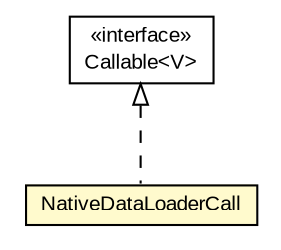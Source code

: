 #!/usr/local/bin/dot
#
# Class diagram 
# Generated by UMLGraph version R5_6-24-gf6e263 (http://www.umlgraph.org/)
#

digraph G {
	edge [fontname="arial",fontsize=10,labelfontname="arial",labelfontsize=10];
	node [fontname="arial",fontsize=10,shape=plaintext];
	nodesep=0.25;
	ranksep=0.5;
	// eu.europa.esig.dss.client.http.NativeDataLoaderCall
	c436883 [label=<<table title="eu.europa.esig.dss.client.http.NativeDataLoaderCall" border="0" cellborder="1" cellspacing="0" cellpadding="2" port="p" bgcolor="lemonChiffon" href="./NativeDataLoaderCall.html">
		<tr><td><table border="0" cellspacing="0" cellpadding="1">
<tr><td align="center" balign="center"> NativeDataLoaderCall </td></tr>
		</table></td></tr>
		</table>>, URL="./NativeDataLoaderCall.html", fontname="arial", fontcolor="black", fontsize=10.0];
	//eu.europa.esig.dss.client.http.NativeDataLoaderCall implements java.util.concurrent.Callable<V>
	c437599:p -> c436883:p [dir=back,arrowtail=empty,style=dashed];
	// java.util.concurrent.Callable<V>
	c437599 [label=<<table title="java.util.concurrent.Callable" border="0" cellborder="1" cellspacing="0" cellpadding="2" port="p" href="http://java.sun.com/j2se/1.4.2/docs/api/java/util/concurrent/Callable.html">
		<tr><td><table border="0" cellspacing="0" cellpadding="1">
<tr><td align="center" balign="center"> &#171;interface&#187; </td></tr>
<tr><td align="center" balign="center"> Callable&lt;V&gt; </td></tr>
		</table></td></tr>
		</table>>, URL="http://java.sun.com/j2se/1.4.2/docs/api/java/util/concurrent/Callable.html", fontname="arial", fontcolor="black", fontsize=10.0];
}

